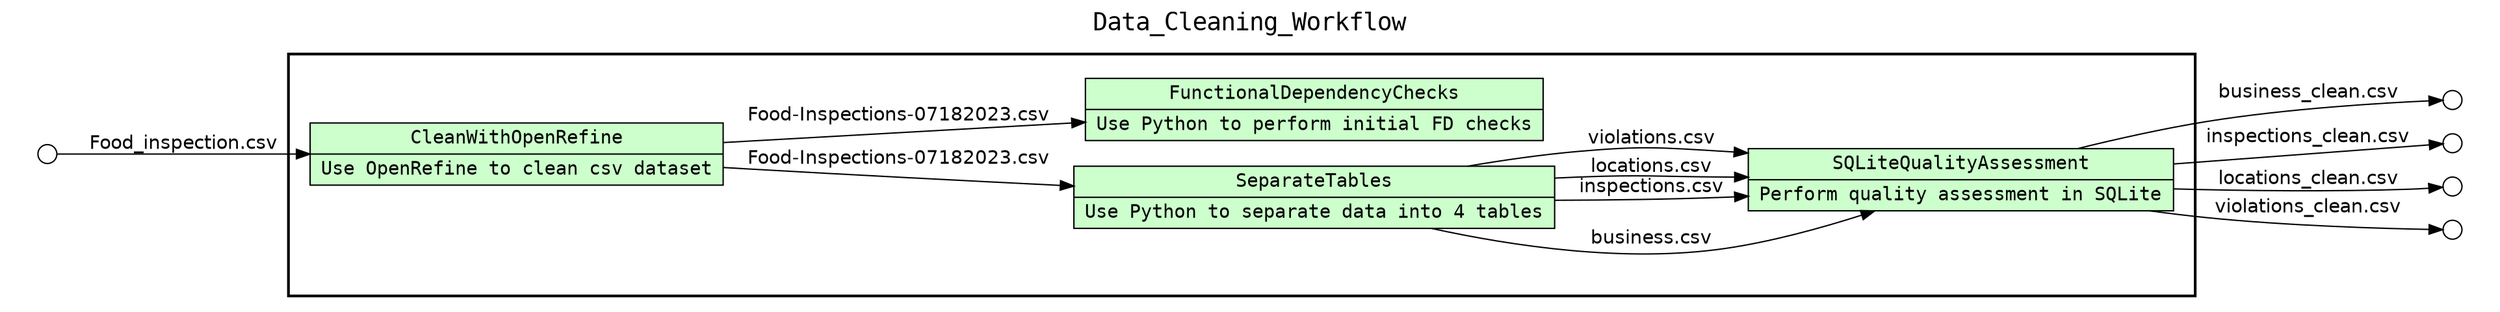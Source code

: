 digraph Workflow {
rankdir=LR
fontname=Courier; fontsize=18; labelloc=t
label=Data_Cleaning_Workflow
subgraph cluster_workflow_box_outer { label=""; color=black; penwidth=2
subgraph cluster_workflow_box_inner { label=""; color=white
node[shape=box style=filled fillcolor="#CCFFCC" peripheries=1 fontname=Courier]
CleanWithOpenRefine [shape=record rankdir=LR label="{{<f0> CleanWithOpenRefine |<f1> Use OpenRefine to clean csv dataset}}"];
SeparateTables [shape=record rankdir=LR label="{{<f0> SeparateTables |<f1> Use Python to separate data into 4 tables}}"];
FunctionalDependencyChecks [shape=record rankdir=LR label="{{<f0> FunctionalDependencyChecks |<f1> Use Python to perform initial FD checks}}"];
SQLiteQualityAssessment [shape=record rankdir=LR label="{{<f0> SQLiteQualityAssessment |<f1> Perform quality assessment in SQLite}}"];
edge[fontname=Helvetica]
CleanWithOpenRefine -> SeparateTables [label="Food-Inspections-07182023.csv"]
CleanWithOpenRefine -> FunctionalDependencyChecks [label="Food-Inspections-07182023.csv"]
SeparateTables -> SQLiteQualityAssessment [label="business.csv"]
SeparateTables -> SQLiteQualityAssessment [label="inspections.csv"]
SeparateTables -> SQLiteQualityAssessment [label="locations.csv"]
SeparateTables -> SQLiteQualityAssessment [label="violations.csv"]
}}
subgraph cluster_input_ports_group_outer { label=""; color=white
subgraph cluster_input_ports_group_inner { label=""; color=white
node[shape=circle style=filled fillcolor="#FFFFFF" peripheries=1 fontname=Courier width=0.2]
"Food_inspection.csv_input_port" [label=""]
}}
subgraph cluster_output_ports_group_outer { label=""; color=white
subgraph cluster_output_ports_group_inner { label=""; color=white
node[shape=circle style=filled fillcolor="#FFFFFF" peripheries=1 fontname=Courier width=0.2]
"business_clean.csv_output_port" [label=""]
"inspections_clean.csv_output_port" [label=""]
"locations_clean.csv_output_port" [label=""]
"violations_clean.csv_output_port" [label=""]
}}
edge[fontname=Helvetica]
"Food_inspection.csv_input_port" -> CleanWithOpenRefine [label="Food_inspection.csv"]
edge[fontname=Helvetica]
SQLiteQualityAssessment -> "business_clean.csv_output_port" [label="business_clean.csv"]
SQLiteQualityAssessment -> "inspections_clean.csv_output_port" [label="inspections_clean.csv"]
SQLiteQualityAssessment -> "locations_clean.csv_output_port" [label="locations_clean.csv"]
SQLiteQualityAssessment -> "violations_clean.csv_output_port" [label="violations_clean.csv"]
}
